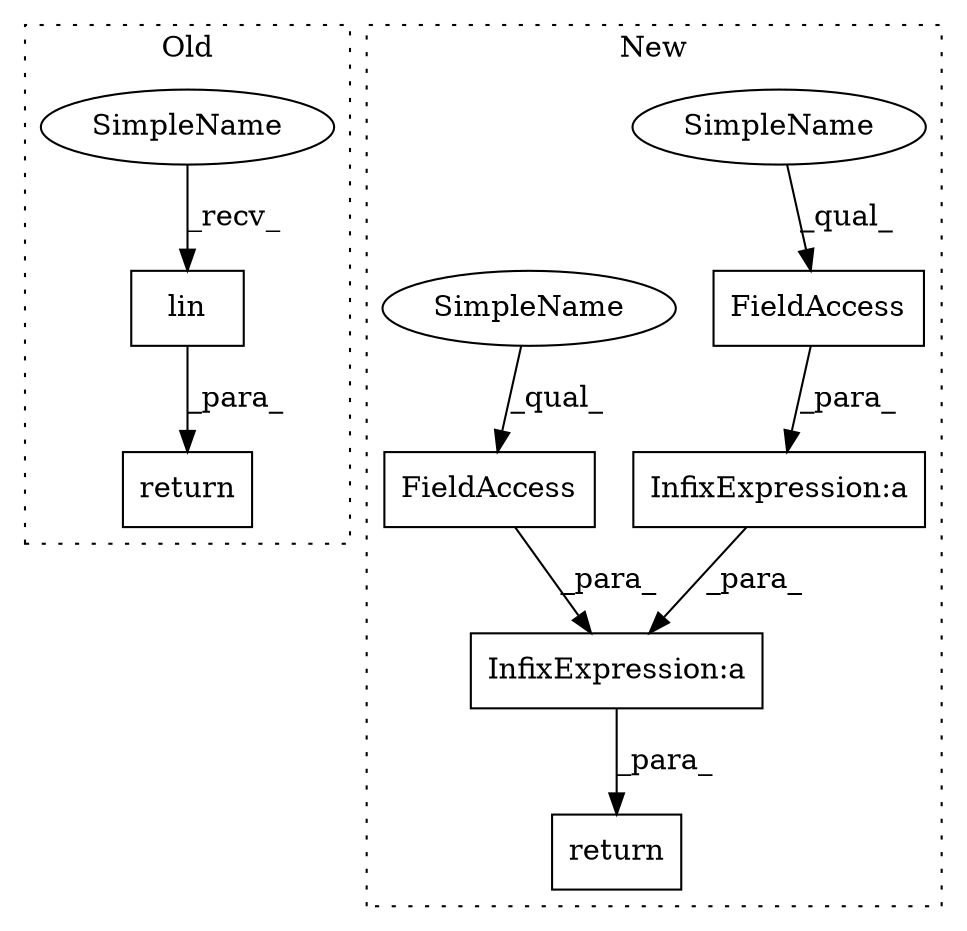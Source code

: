 digraph G {
subgraph cluster0 {
1 [label="lin" a="32" s="4694,4700" l="4,1" shape="box"];
3 [label="return" a="41" s="4682" l="7" shape="box"];
8 [label="SimpleName" a="42" s="4689" l="4" shape="ellipse"];
label = "Old";
style="dotted";
}
subgraph cluster1 {
2 [label="return" a="41" s="3368" l="7" shape="box"];
4 [label="InfixExpression:a" a="27" s="3379" l="3" shape="box"];
5 [label="InfixExpression:a" a="27" s="3395" l="3" shape="box"];
6 [label="FieldAccess" a="22" s="3382" l="12" shape="box"];
7 [label="FieldAccess" a="22" s="3398" l="9" shape="box"];
9 [label="SimpleName" a="42" s="3382" l="4" shape="ellipse"];
10 [label="SimpleName" a="42" s="3398" l="4" shape="ellipse"];
label = "New";
style="dotted";
}
1 -> 3 [label="_para_"];
4 -> 5 [label="_para_"];
5 -> 2 [label="_para_"];
6 -> 4 [label="_para_"];
7 -> 5 [label="_para_"];
8 -> 1 [label="_recv_"];
9 -> 6 [label="_qual_"];
10 -> 7 [label="_qual_"];
}